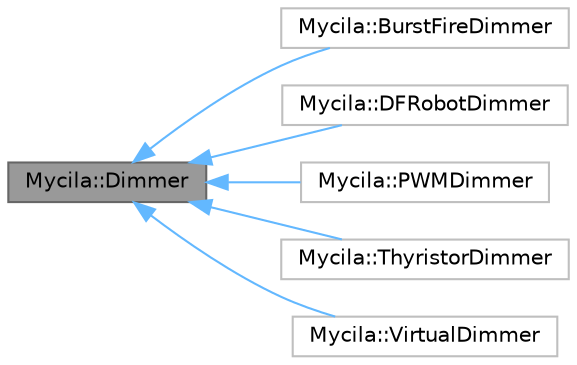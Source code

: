 digraph "Mycila::Dimmer"
{
 // LATEX_PDF_SIZE
  bgcolor="transparent";
  edge [fontname=Helvetica,fontsize=10,labelfontname=Helvetica,labelfontsize=10];
  node [fontname=Helvetica,fontsize=10,shape=box,height=0.2,width=0.4];
  rankdir="LR";
  Node1 [id="Node000001",label="Mycila::Dimmer",height=0.2,width=0.4,color="gray40", fillcolor="grey60", style="filled", fontcolor="black",tooltip=" "];
  Node1 -> Node2 [id="edge1_Node000001_Node000002",dir="back",color="steelblue1",style="solid",tooltip=" "];
  Node2 [id="Node000002",label="Mycila::BurstFireDimmer",height=0.2,width=0.4,color="grey75", fillcolor="white", style="filled",URL="$class_mycila_1_1_burst_fire_dimmer.html",tooltip=" "];
  Node1 -> Node3 [id="edge2_Node000001_Node000003",dir="back",color="steelblue1",style="solid",tooltip=" "];
  Node3 [id="Node000003",label="Mycila::DFRobotDimmer",height=0.2,width=0.4,color="grey75", fillcolor="white", style="filled",URL="$class_mycila_1_1_d_f_robot_dimmer.html",tooltip=" "];
  Node1 -> Node4 [id="edge3_Node000001_Node000004",dir="back",color="steelblue1",style="solid",tooltip=" "];
  Node4 [id="Node000004",label="Mycila::PWMDimmer",height=0.2,width=0.4,color="grey75", fillcolor="white", style="filled",URL="$class_mycila_1_1_p_w_m_dimmer.html",tooltip=" "];
  Node1 -> Node5 [id="edge4_Node000001_Node000005",dir="back",color="steelblue1",style="solid",tooltip=" "];
  Node5 [id="Node000005",label="Mycila::ThyristorDimmer",height=0.2,width=0.4,color="grey75", fillcolor="white", style="filled",URL="$class_mycila_1_1_thyristor_dimmer.html",tooltip=" "];
  Node1 -> Node6 [id="edge5_Node000001_Node000006",dir="back",color="steelblue1",style="solid",tooltip=" "];
  Node6 [id="Node000006",label="Mycila::VirtualDimmer",height=0.2,width=0.4,color="grey75", fillcolor="white", style="filled",URL="$class_mycila_1_1_virtual_dimmer.html",tooltip=" "];
}
